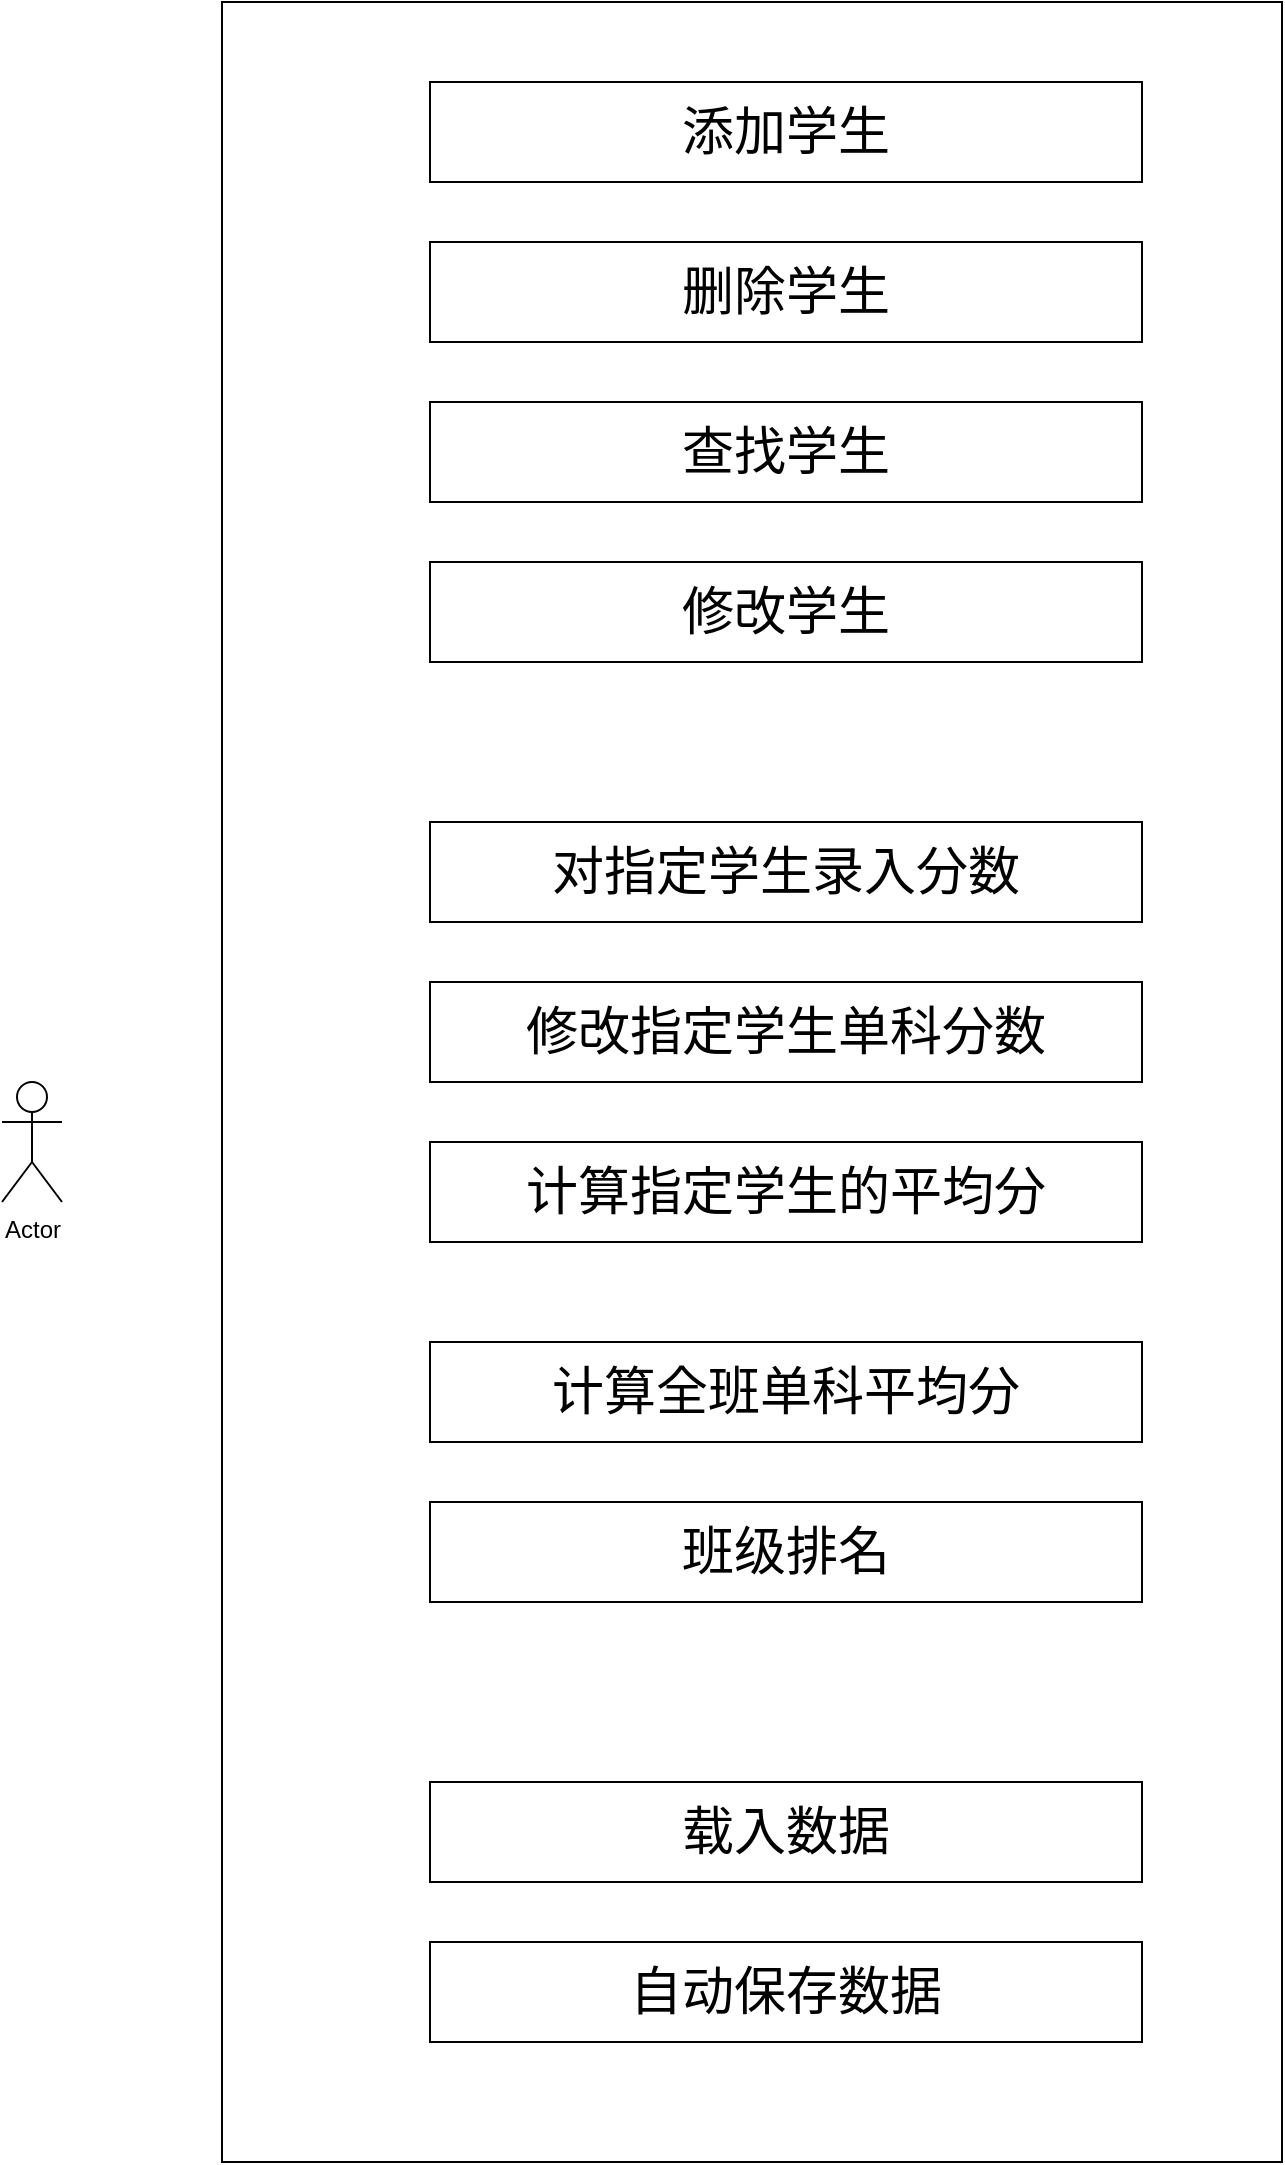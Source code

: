 <mxfile version="28.0.6">
  <diagram name="第 1 页" id="0B_7ReDcwzLfg1DkNYcj">
    <mxGraphModel dx="1213" dy="828" grid="1" gridSize="10" guides="1" tooltips="1" connect="1" arrows="1" fold="1" page="1" pageScale="1" pageWidth="827" pageHeight="1169" math="0" shadow="0">
      <root>
        <mxCell id="0" />
        <mxCell id="1" parent="0" />
        <mxCell id="tOPBdZsIhoRsYZba9BeE-1" value="Actor" style="shape=umlActor;verticalLabelPosition=bottom;verticalAlign=top;html=1;outlineConnect=0;" parent="1" vertex="1">
          <mxGeometry x="80" y="610" width="30" height="60" as="geometry" />
        </mxCell>
        <mxCell id="tOPBdZsIhoRsYZba9BeE-2" value="" style="rounded=0;whiteSpace=wrap;html=1;" parent="1" vertex="1">
          <mxGeometry x="190" y="70" width="530" height="1080" as="geometry" />
        </mxCell>
        <mxCell id="tOPBdZsIhoRsYZba9BeE-3" value="&lt;font style=&quot;font-size: 26px;&quot;&gt;添加学生&lt;/font&gt;" style="rounded=0;whiteSpace=wrap;html=1;" parent="1" vertex="1">
          <mxGeometry x="294" y="110" width="356" height="50" as="geometry" />
        </mxCell>
        <mxCell id="tOPBdZsIhoRsYZba9BeE-4" value="&lt;font style=&quot;font-size: 26px;&quot;&gt;删除学生&lt;/font&gt;" style="rounded=0;whiteSpace=wrap;html=1;" parent="1" vertex="1">
          <mxGeometry x="294" y="190" width="356" height="50" as="geometry" />
        </mxCell>
        <mxCell id="tOPBdZsIhoRsYZba9BeE-5" value="&lt;span style=&quot;font-size: 26px;&quot;&gt;查找学生&lt;/span&gt;" style="rounded=0;whiteSpace=wrap;html=1;" parent="1" vertex="1">
          <mxGeometry x="294" y="270" width="356" height="50" as="geometry" />
        </mxCell>
        <mxCell id="tOPBdZsIhoRsYZba9BeE-6" value="&lt;span style=&quot;font-size: 26px;&quot;&gt;修改学生&lt;/span&gt;" style="rounded=0;whiteSpace=wrap;html=1;" parent="1" vertex="1">
          <mxGeometry x="294" y="350" width="356" height="50" as="geometry" />
        </mxCell>
        <mxCell id="tOPBdZsIhoRsYZba9BeE-7" value="&lt;span style=&quot;font-size: 26px;&quot;&gt;对指定学生录入分数&lt;/span&gt;" style="rounded=0;whiteSpace=wrap;html=1;" parent="1" vertex="1">
          <mxGeometry x="294" y="480" width="356" height="50" as="geometry" />
        </mxCell>
        <mxCell id="tOPBdZsIhoRsYZba9BeE-8" value="&lt;span style=&quot;font-size: 26px;&quot;&gt;修改指定学生单科分数&lt;/span&gt;" style="rounded=0;whiteSpace=wrap;html=1;" parent="1" vertex="1">
          <mxGeometry x="294" y="560" width="356" height="50" as="geometry" />
        </mxCell>
        <mxCell id="tOPBdZsIhoRsYZba9BeE-10" value="&lt;span style=&quot;font-size: 26px;&quot;&gt;计算指定学生的平均分&lt;/span&gt;" style="rounded=0;whiteSpace=wrap;html=1;" parent="1" vertex="1">
          <mxGeometry x="294" y="640" width="356" height="50" as="geometry" />
        </mxCell>
        <mxCell id="tOPBdZsIhoRsYZba9BeE-11" value="&lt;span style=&quot;font-size: 26px;&quot;&gt;计算全班单科平均分&lt;/span&gt;" style="rounded=0;whiteSpace=wrap;html=1;" parent="1" vertex="1">
          <mxGeometry x="294" y="740" width="356" height="50" as="geometry" />
        </mxCell>
        <mxCell id="tOPBdZsIhoRsYZba9BeE-12" value="&lt;span style=&quot;font-size: 26px;&quot;&gt;班级排名&lt;/span&gt;" style="rounded=0;whiteSpace=wrap;html=1;" parent="1" vertex="1">
          <mxGeometry x="294" y="820" width="356" height="50" as="geometry" />
        </mxCell>
        <mxCell id="tOPBdZsIhoRsYZba9BeE-13" value="&lt;span style=&quot;font-size: 26px;&quot;&gt;载入数据&lt;/span&gt;" style="rounded=0;whiteSpace=wrap;html=1;" parent="1" vertex="1">
          <mxGeometry x="294" y="960" width="356" height="50" as="geometry" />
        </mxCell>
        <mxCell id="tOPBdZsIhoRsYZba9BeE-14" value="&lt;span style=&quot;font-size: 26px;&quot;&gt;自动保存数据&lt;/span&gt;" style="rounded=0;whiteSpace=wrap;html=1;" parent="1" vertex="1">
          <mxGeometry x="294" y="1040" width="356" height="50" as="geometry" />
        </mxCell>
      </root>
    </mxGraphModel>
  </diagram>
</mxfile>
